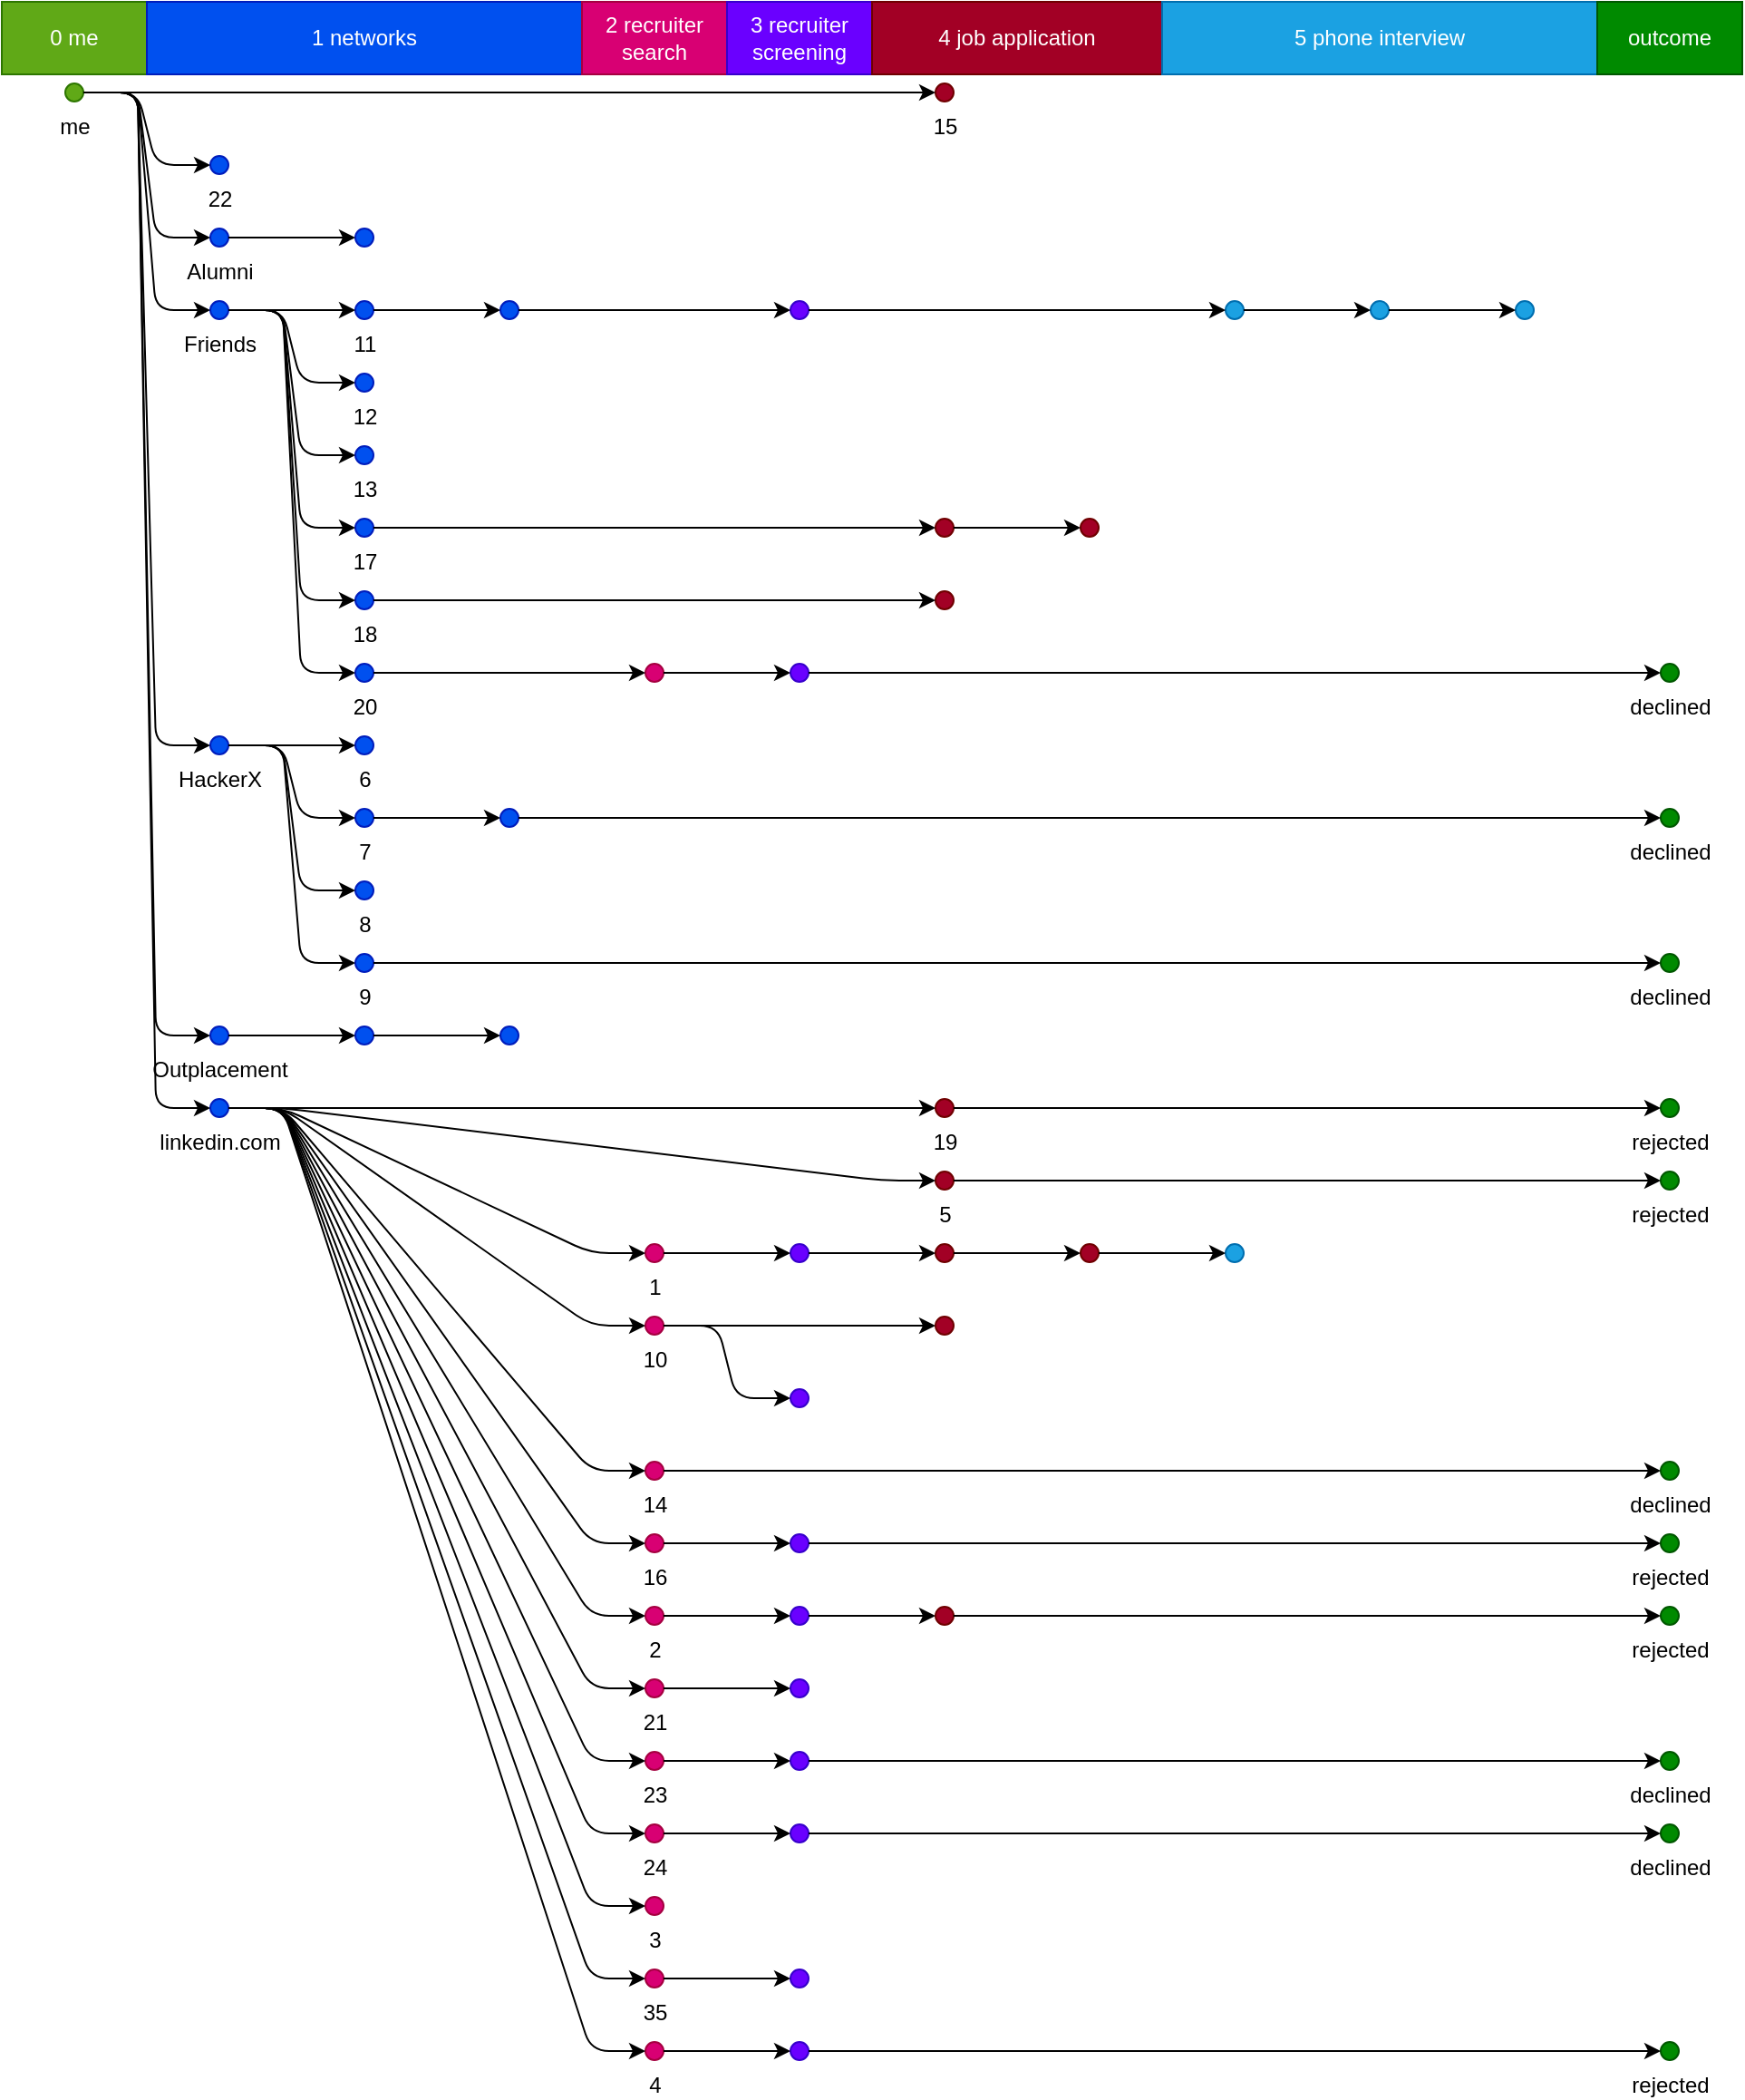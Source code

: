 <mxGraphModel dx="640" dy="480">
	<root>
		<mxCell id="root" style=""></mxCell>
		<mxCell id="layer1" style="" parent="root"></mxCell>
		<mxCell id="0 me" value="0 me" style="html=1;whiteSpace=wrap;fontColor=#ffffff;strokeColor=#2D7600;fillColor=#60A917;" parent="layer1" vertex="1">
			<mxGeometry width="80" height="40" as="geometry"></mxGeometry>
		</mxCell>
		<mxCell id="1 networks" value="1 networks" style="fontColor=#ffffff;strokeColor=#001DBC;fillColor=#0050ef;html=1;whiteSpace=wrap;" parent="layer1" vertex="1">
			<mxGeometry x="80" width="240" height="40" as="geometry"></mxGeometry>
		</mxCell>
		<mxCell id="2 recruiter search" value="2 recruiter search" style="html=1;whiteSpace=wrap;fontColor=#ffffff;strokeColor=#A50040;fillColor=#d80073;" parent="layer1" vertex="1">
			<mxGeometry x="320" width="80" height="40" as="geometry"></mxGeometry>
		</mxCell>
		<mxCell id="3 recruiter screening" value="3 recruiter screening" style="whiteSpace=wrap;fontColor=#ffffff;strokeColor=#3700CC;fillColor=#6a00ff;html=1;" parent="layer1" vertex="1">
			<mxGeometry x="400" width="80" height="40" as="geometry"></mxGeometry>
		</mxCell>
		<mxCell id="4 job application" value="4 job application" style="whiteSpace=wrap;fontColor=#ffffff;strokeColor=#6F0000;fillColor=#a20025;html=1;" parent="layer1" vertex="1">
			<mxGeometry x="480" width="160" height="40" as="geometry"></mxGeometry>
		</mxCell>
		<mxCell id="5 phone interview" value="5 phone interview" style="fontColor=#ffffff;fillColor=#1ba1e2;strokeColor=#006EAF;html=1;whiteSpace=wrap;" parent="layer1" vertex="1">
			<mxGeometry x="640" width="240" height="40" as="geometry"></mxGeometry>
		</mxCell>
		<mxCell id="outcome" value="outcome" style="fontColor=#ffffff;strokeColor=#005700;fillColor=#008a00;html=1;whiteSpace=wrap;" parent="layer1" vertex="1">
			<mxGeometry x="880" width="80" height="40" as="geometry"></mxGeometry>
		</mxCell>
		<mxCell id="0" value="me" style="ellipse;align=center;verticalAlign=top;fontColor=#000000;fillColor=#60A917;aspect=fixed;html=1;labelPosition=center;verticalLabelPosition=bottom;strokeColor=#2D7600;" parent="layer1" vertex="1">
			<mxGeometry x="35" y="45" width="10" height="10" as="geometry"></mxGeometry>
		</mxCell>
		<mxCell id="30" value="15" style="ellipse;labelPosition=center;verticalLabelPosition=bottom;align=center;fillColor=#a20025;aspect=fixed;html=1;verticalAlign=top;fontColor=#000000;strokeColor=#6F0000;" parent="layer1" vertex="1">
			<mxGeometry x="515" y="45" width="10" height="10" as="geometry"></mxGeometry>
		</mxCell>
		<mxCell id="0-30" style="orthogonalLoop=1;jettySize=auto;html=1;strokeWidth=1;edgeStyle=entityRelationEdgeStyle;" parent="layer1" edge="1" source="0" target="30">
			<mxGeometry relative="1" as="geometry"></mxGeometry>
		</mxCell>
		<mxCell id="42" value="22" style="ellipse;html=1;labelPosition=center;align=center;fontColor=#000000;strokeColor=#001DBC;aspect=fixed;verticalLabelPosition=bottom;verticalAlign=top;fillColor=#0050ef;" parent="layer1" vertex="1">
			<mxGeometry x="115" y="85" width="10" height="10" as="geometry"></mxGeometry>
		</mxCell>
		<mxCell id="0-42" style="edgeStyle=entityRelationEdgeStyle;orthogonalLoop=1;jettySize=auto;html=1;strokeWidth=1;" parent="layer1" edge="1" source="0" target="42">
			<mxGeometry relative="1" as="geometry"></mxGeometry>
		</mxCell>
		<mxCell id="wfalumni" value="Alumni" style="html=1;labelPosition=center;align=center;fontColor=#000000;strokeColor=#001DBC;fillColor=#0050ef;ellipse;aspect=fixed;verticalLabelPosition=bottom;verticalAlign=top;" parent="layer1" vertex="1">
			<mxGeometry x="115" y="125" width="10" height="10" as="geometry"></mxGeometry>
		</mxCell>
		<mxCell id="29" style="ellipse;aspect=fixed;html=1;align=center;verticalAlign=top;fontColor=#000000;fillColor=#0050ef;strokeColor=#001DBC;labelPosition=center;verticalLabelPosition=bottom;" parent="layer1" vertex="1">
			<mxGeometry x="195" y="125" width="10" height="10" as="geometry"></mxGeometry>
		</mxCell>
		<mxCell id="wfalumni-29" style="edgeStyle=entityRelationEdgeStyle;orthogonalLoop=1;jettySize=auto;html=1;strokeWidth=1;" parent="layer1" edge="1" source="wfalumni" target="29">
			<mxGeometry relative="1" as="geometry"></mxGeometry>
		</mxCell>
		<mxCell id="0-wfalumni" style="strokeWidth=1;edgeStyle=entityRelationEdgeStyle;orthogonalLoop=1;jettySize=auto;html=1;" parent="layer1" edge="1" source="0" target="wfalumni">
			<mxGeometry relative="1" as="geometry"></mxGeometry>
		</mxCell>
		<mxCell id="friends" value="Friends" style="ellipse;aspect=fixed;verticalLabelPosition=bottom;verticalAlign=top;fontColor=#000000;fillColor=#0050ef;html=1;labelPosition=center;align=center;strokeColor=#001DBC;" parent="layer1" vertex="1">
			<mxGeometry x="115" y="165" width="10" height="10" as="geometry"></mxGeometry>
		</mxCell>
		<mxCell id="18" value="11" style="aspect=fixed;html=1;verticalLabelPosition=bottom;verticalAlign=top;ellipse;align=center;fontColor=#000000;strokeColor=#001DBC;fillColor=#0050ef;labelPosition=center;" parent="layer1" vertex="1">
			<mxGeometry x="195" y="165" width="10" height="10" as="geometry"></mxGeometry>
		</mxCell>
		<mxCell id="19" style="ellipse;aspect=fixed;strokeColor=#001DBC;html=1;labelPosition=center;verticalLabelPosition=bottom;align=center;verticalAlign=top;fontColor=#000000;fillColor=#0050ef;" parent="layer1" vertex="1">
			<mxGeometry x="275" y="165" width="10" height="10" as="geometry"></mxGeometry>
		</mxCell>
		<mxCell id="25" style="fontColor=#000000;strokeColor=#3700CC;fillColor=#6a00ff;ellipse;aspect=fixed;verticalLabelPosition=bottom;verticalAlign=top;html=1;labelPosition=center;align=center;" parent="layer1" vertex="1">
			<mxGeometry x="435" y="165" width="10" height="10" as="geometry"></mxGeometry>
		</mxCell>
		<mxCell id="26" style="html=1;labelPosition=center;verticalLabelPosition=bottom;align=center;strokeColor=#006EAF;ellipse;verticalAlign=top;fontColor=#000000;fillColor=#1ba1e2;aspect=fixed;" parent="layer1" vertex="1">
			<mxGeometry x="675" y="165" width="10" height="10" as="geometry"></mxGeometry>
		</mxCell>
		<mxCell id="51" style="fontColor=#000000;strokeColor=#006EAF;aspect=fixed;html=1;labelPosition=center;verticalAlign=top;ellipse;verticalLabelPosition=bottom;align=center;fillColor=#1ba1e2;" parent="layer1" vertex="1">
			<mxGeometry x="755" y="165" width="10" height="10" as="geometry"></mxGeometry>
		</mxCell>
		<mxCell id="52" style="ellipse;html=1;labelPosition=center;fontColor=#000000;strokeColor=#006EAF;aspect=fixed;verticalLabelPosition=bottom;align=center;verticalAlign=top;fillColor=#1ba1e2;" parent="layer1" vertex="1">
			<mxGeometry x="835" y="165" width="10" height="10" as="geometry"></mxGeometry>
		</mxCell>
		<mxCell id="51-52" style="html=1;strokeWidth=1;edgeStyle=entityRelationEdgeStyle;orthogonalLoop=1;jettySize=auto;" parent="layer1" edge="1" source="51" target="52">
			<mxGeometry relative="1" as="geometry"></mxGeometry>
		</mxCell>
		<mxCell id="26-51" style="strokeWidth=1;edgeStyle=entityRelationEdgeStyle;orthogonalLoop=1;jettySize=auto;html=1;" parent="layer1" edge="1" source="26" target="51">
			<mxGeometry relative="1" as="geometry"></mxGeometry>
		</mxCell>
		<mxCell id="25-26" style="html=1;strokeWidth=1;edgeStyle=entityRelationEdgeStyle;orthogonalLoop=1;jettySize=auto;" parent="layer1" edge="1" source="25" target="26">
			<mxGeometry relative="1" as="geometry"></mxGeometry>
		</mxCell>
		<mxCell id="19-25" style="strokeWidth=1;edgeStyle=entityRelationEdgeStyle;orthogonalLoop=1;jettySize=auto;html=1;" parent="layer1" edge="1" source="19" target="25">
			<mxGeometry relative="1" as="geometry"></mxGeometry>
		</mxCell>
		<mxCell id="18-19" style="html=1;strokeWidth=1;edgeStyle=entityRelationEdgeStyle;orthogonalLoop=1;jettySize=auto;" parent="layer1" edge="1" source="18" target="19">
			<mxGeometry relative="1" as="geometry"></mxGeometry>
		</mxCell>
		<mxCell id="friends-18" style="html=1;strokeWidth=1;edgeStyle=entityRelationEdgeStyle;orthogonalLoop=1;jettySize=auto;" parent="layer1" edge="1" source="friends" target="18">
			<mxGeometry relative="1" as="geometry"></mxGeometry>
		</mxCell>
		<mxCell id="21" value="12" style="html=1;verticalAlign=top;fillColor=#0050ef;verticalLabelPosition=bottom;align=center;fontColor=#000000;strokeColor=#001DBC;ellipse;aspect=fixed;labelPosition=center;" parent="layer1" vertex="1">
			<mxGeometry x="195" y="205" width="10" height="10" as="geometry"></mxGeometry>
		</mxCell>
		<mxCell id="friends-21" style="edgeStyle=entityRelationEdgeStyle;orthogonalLoop=1;jettySize=auto;html=1;strokeWidth=1;" parent="layer1" edge="1" source="friends" target="21">
			<mxGeometry relative="1" as="geometry"></mxGeometry>
		</mxCell>
		<mxCell id="22" value="13" style="strokeColor=#001DBC;fillColor=#0050ef;ellipse;verticalLabelPosition=bottom;verticalAlign=top;fontColor=#000000;aspect=fixed;html=1;labelPosition=center;align=center;" parent="layer1" vertex="1">
			<mxGeometry x="195" y="245" width="10" height="10" as="geometry"></mxGeometry>
		</mxCell>
		<mxCell id="friends-22" style="orthogonalLoop=1;jettySize=auto;html=1;strokeWidth=1;edgeStyle=entityRelationEdgeStyle;" parent="layer1" edge="1" source="friends" target="22">
			<mxGeometry relative="1" as="geometry"></mxGeometry>
		</mxCell>
		<mxCell id="33" value="17" style="ellipse;aspect=fixed;labelPosition=center;align=center;verticalAlign=top;html=1;verticalLabelPosition=bottom;fontColor=#000000;strokeColor=#001DBC;fillColor=#0050ef;" parent="layer1" vertex="1">
			<mxGeometry x="195" y="285" width="10" height="10" as="geometry"></mxGeometry>
		</mxCell>
		<mxCell id="34" style="verticalAlign=top;fontColor=#000000;ellipse;labelPosition=center;verticalLabelPosition=bottom;fillColor=#a20025;strokeColor=#6F0000;aspect=fixed;html=1;align=center;" parent="layer1" vertex="1">
			<mxGeometry x="515" y="285" width="10" height="10" as="geometry"></mxGeometry>
		</mxCell>
		<mxCell id="54" style="fillColor=#a20025;aspect=fixed;labelPosition=center;fontColor=#000000;strokeColor=#6F0000;verticalAlign=top;ellipse;html=1;verticalLabelPosition=bottom;align=center;" parent="layer1" vertex="1">
			<mxGeometry x="595" y="285" width="10" height="10" as="geometry"></mxGeometry>
		</mxCell>
		<mxCell id="34-54" style="edgeStyle=entityRelationEdgeStyle;orthogonalLoop=1;jettySize=auto;html=1;strokeWidth=1;" parent="layer1" edge="1" source="34" target="54">
			<mxGeometry relative="1" as="geometry"></mxGeometry>
		</mxCell>
		<mxCell id="33-34" style="edgeStyle=entityRelationEdgeStyle;orthogonalLoop=1;jettySize=auto;html=1;strokeWidth=1;" parent="layer1" edge="1" source="33" target="34">
			<mxGeometry relative="1" as="geometry"></mxGeometry>
		</mxCell>
		<mxCell id="friends-33" style="edgeStyle=entityRelationEdgeStyle;orthogonalLoop=1;jettySize=auto;html=1;strokeWidth=1;" parent="layer1" edge="1" source="friends" target="33">
			<mxGeometry relative="1" as="geometry"></mxGeometry>
		</mxCell>
		<mxCell id="35" value="18" style="fontColor=#000000;ellipse;aspect=fixed;html=1;verticalLabelPosition=bottom;align=center;verticalAlign=top;labelPosition=center;strokeColor=#001DBC;fillColor=#0050ef;" parent="layer1" vertex="1">
			<mxGeometry x="195" y="325" width="10" height="10" as="geometry"></mxGeometry>
		</mxCell>
		<mxCell id="36" style="fillColor=#a20025;aspect=fixed;labelPosition=center;verticalLabelPosition=bottom;align=center;verticalAlign=top;fontColor=#000000;strokeColor=#6F0000;ellipse;html=1;" parent="layer1" vertex="1">
			<mxGeometry x="515" y="325" width="10" height="10" as="geometry"></mxGeometry>
		</mxCell>
		<mxCell id="35-36" style="html=1;strokeWidth=1;edgeStyle=entityRelationEdgeStyle;orthogonalLoop=1;jettySize=auto;" parent="layer1" edge="1" source="35" target="36">
			<mxGeometry relative="1" as="geometry"></mxGeometry>
		</mxCell>
		<mxCell id="friends-35" style="edgeStyle=entityRelationEdgeStyle;orthogonalLoop=1;jettySize=auto;html=1;strokeWidth=1;" parent="layer1" edge="1" source="friends" target="35">
			<mxGeometry relative="1" as="geometry"></mxGeometry>
		</mxCell>
		<mxCell id="38" value="20" style="aspect=fixed;verticalLabelPosition=bottom;align=center;strokeColor=#001DBC;ellipse;html=1;labelPosition=center;verticalAlign=top;fontColor=#000000;fillColor=#0050ef;" parent="layer1" vertex="1">
			<mxGeometry x="195" y="365" width="10" height="10" as="geometry"></mxGeometry>
		</mxCell>
		<mxCell id="39" style="verticalLabelPosition=bottom;ellipse;html=1;align=center;verticalAlign=top;fontColor=#000000;strokeColor=#A50040;fillColor=#d80073;aspect=fixed;labelPosition=center;" parent="layer1" vertex="1">
			<mxGeometry x="355" y="365" width="10" height="10" as="geometry"></mxGeometry>
		</mxCell>
		<mxCell id="40" style="labelPosition=center;fontColor=#000000;strokeColor=#3700CC;fillColor=#6a00ff;aspect=fixed;html=1;verticalLabelPosition=bottom;align=center;verticalAlign=top;ellipse;" parent="layer1" vertex="1">
			<mxGeometry x="435" y="365" width="10" height="10" as="geometry"></mxGeometry>
		</mxCell>
		<mxCell id="40declined" value="declined" style="html=1;align=center;strokeColor=#005700;fillColor=#008a00;aspect=fixed;labelPosition=center;verticalLabelPosition=bottom;verticalAlign=top;fontColor=#000000;ellipse;" parent="layer1" vertex="1">
			<mxGeometry x="915" y="365" width="10" height="10" as="geometry"></mxGeometry>
		</mxCell>
		<mxCell id="40-40declined" style="edgeStyle=entityRelationEdgeStyle;orthogonalLoop=1;jettySize=auto;html=1;strokeWidth=1;" parent="layer1" edge="1" source="40" target="40declined">
			<mxGeometry relative="1" as="geometry"></mxGeometry>
		</mxCell>
		<mxCell id="39-40" style="strokeWidth=1;edgeStyle=entityRelationEdgeStyle;orthogonalLoop=1;jettySize=auto;html=1;" parent="layer1" edge="1" source="39" target="40">
			<mxGeometry relative="1" as="geometry"></mxGeometry>
		</mxCell>
		<mxCell id="38-39" style="jettySize=auto;html=1;strokeWidth=1;edgeStyle=entityRelationEdgeStyle;orthogonalLoop=1;" parent="layer1" edge="1" source="38" target="39">
			<mxGeometry relative="1" as="geometry"></mxGeometry>
		</mxCell>
		<mxCell id="friends-38" style="edgeStyle=entityRelationEdgeStyle;orthogonalLoop=1;jettySize=auto;html=1;strokeWidth=1;" parent="layer1" edge="1" source="friends" target="38">
			<mxGeometry relative="1" as="geometry"></mxGeometry>
		</mxCell>
		<mxCell id="0-friends" style="edgeStyle=entityRelationEdgeStyle;orthogonalLoop=1;jettySize=auto;html=1;strokeWidth=1;" parent="layer1" edge="1" source="0" target="friends">
			<mxGeometry relative="1" as="geometry"></mxGeometry>
		</mxCell>
		<mxCell id="hackerx" value="HackerX" style="aspect=fixed;labelPosition=center;verticalLabelPosition=bottom;verticalAlign=top;strokeColor=#001DBC;fillColor=#0050ef;ellipse;html=1;align=center;fontColor=#000000;" parent="layer1" vertex="1">
			<mxGeometry x="115" y="405" width="10" height="10" as="geometry"></mxGeometry>
		</mxCell>
		<mxCell id="10" value="6" style="fillColor=#0050ef;ellipse;fontColor=#000000;strokeColor=#001DBC;verticalLabelPosition=bottom;align=center;verticalAlign=top;aspect=fixed;html=1;labelPosition=center;" parent="layer1" vertex="1">
			<mxGeometry x="195" y="405" width="10" height="10" as="geometry"></mxGeometry>
		</mxCell>
		<mxCell id="hackerx-10" style="jettySize=auto;html=1;strokeWidth=1;edgeStyle=entityRelationEdgeStyle;orthogonalLoop=1;" parent="layer1" edge="1" source="hackerx" target="10">
			<mxGeometry relative="1" as="geometry"></mxGeometry>
		</mxCell>
		<mxCell id="11" value="7" style="verticalLabelPosition=bottom;align=center;fontColor=#000000;fillColor=#0050ef;ellipse;aspect=fixed;html=1;labelPosition=center;verticalAlign=top;strokeColor=#001DBC;" parent="layer1" vertex="1">
			<mxGeometry x="195" y="445" width="10" height="10" as="geometry"></mxGeometry>
		</mxCell>
		<mxCell id="17" style="verticalLabelPosition=bottom;align=center;fontColor=#000000;strokeColor=#001DBC;fillColor=#0050ef;ellipse;aspect=fixed;verticalAlign=top;html=1;labelPosition=center;" parent="layer1" vertex="1">
			<mxGeometry x="275" y="445" width="10" height="10" as="geometry"></mxGeometry>
		</mxCell>
		<mxCell id="17declined" value="declined" style="verticalLabelPosition=bottom;align=center;verticalAlign=top;fontColor=#000000;fillColor=#008a00;ellipse;html=1;labelPosition=center;strokeColor=#005700;aspect=fixed;" parent="layer1" vertex="1">
			<mxGeometry x="915" y="445" width="10" height="10" as="geometry"></mxGeometry>
		</mxCell>
		<mxCell id="17-17declined" style="jettySize=auto;html=1;strokeWidth=1;edgeStyle=entityRelationEdgeStyle;orthogonalLoop=1;" parent="layer1" edge="1" source="17" target="17declined">
			<mxGeometry relative="1" as="geometry"></mxGeometry>
		</mxCell>
		<mxCell id="11-17" style="edgeStyle=entityRelationEdgeStyle;orthogonalLoop=1;jettySize=auto;html=1;strokeWidth=1;" parent="layer1" edge="1" source="11" target="17">
			<mxGeometry relative="1" as="geometry"></mxGeometry>
		</mxCell>
		<mxCell id="hackerx-11" style="strokeWidth=1;edgeStyle=entityRelationEdgeStyle;orthogonalLoop=1;jettySize=auto;html=1;" parent="layer1" edge="1" source="hackerx" target="11">
			<mxGeometry relative="1" as="geometry"></mxGeometry>
		</mxCell>
		<mxCell id="12" value="8" style="labelPosition=center;verticalAlign=top;strokeColor=#001DBC;verticalLabelPosition=bottom;align=center;fontColor=#000000;fillColor=#0050ef;ellipse;aspect=fixed;html=1;" parent="layer1" vertex="1">
			<mxGeometry x="195" y="485" width="10" height="10" as="geometry"></mxGeometry>
		</mxCell>
		<mxCell id="hackerx-12" style="jettySize=auto;html=1;strokeWidth=1;edgeStyle=entityRelationEdgeStyle;orthogonalLoop=1;" parent="layer1" edge="1" source="hackerx" target="12">
			<mxGeometry relative="1" as="geometry"></mxGeometry>
		</mxCell>
		<mxCell id="13" value="9" style="verticalLabelPosition=bottom;align=center;strokeColor=#001DBC;ellipse;aspect=fixed;html=1;labelPosition=center;verticalAlign=top;fontColor=#000000;fillColor=#0050ef;" parent="layer1" vertex="1">
			<mxGeometry x="195" y="525" width="10" height="10" as="geometry"></mxGeometry>
		</mxCell>
		<mxCell id="13declined" value="declined" style="align=center;verticalAlign=top;fillColor=#008a00;ellipse;aspect=fixed;html=1;labelPosition=center;verticalLabelPosition=bottom;fontColor=#000000;strokeColor=#005700;" parent="layer1" vertex="1">
			<mxGeometry x="915" y="525" width="10" height="10" as="geometry"></mxGeometry>
		</mxCell>
		<mxCell id="13-13declined" style="edgeStyle=entityRelationEdgeStyle;orthogonalLoop=1;jettySize=auto;html=1;strokeWidth=1;" parent="layer1" edge="1" source="13" target="13declined">
			<mxGeometry relative="1" as="geometry"></mxGeometry>
		</mxCell>
		<mxCell id="hackerx-13" style="html=1;strokeWidth=1;edgeStyle=entityRelationEdgeStyle;orthogonalLoop=1;jettySize=auto;" parent="layer1" edge="1" source="hackerx" target="13">
			<mxGeometry relative="1" as="geometry"></mxGeometry>
		</mxCell>
		<mxCell id="0-hackerx" style="edgeStyle=entityRelationEdgeStyle;orthogonalLoop=1;jettySize=auto;html=1;strokeWidth=1;" parent="layer1" edge="1" source="0" target="hackerx">
			<mxGeometry relative="1" as="geometry"></mxGeometry>
		</mxCell>
		<mxCell id="keystone" value="Outplacement" style="verticalAlign=top;fillColor=#0050ef;aspect=fixed;align=center;labelPosition=center;verticalLabelPosition=bottom;fontColor=#000000;strokeColor=#001DBC;ellipse;html=1;" parent="layer1" vertex="1">
			<mxGeometry x="115" y="565" width="10" height="10" as="geometry"></mxGeometry>
		</mxCell>
		<mxCell id="14" style="align=center;verticalAlign=top;strokeColor=#001DBC;ellipse;aspect=fixed;html=1;fillColor=#0050ef;labelPosition=center;verticalLabelPosition=bottom;fontColor=#000000;" parent="layer1" vertex="1">
			<mxGeometry x="195" y="565" width="10" height="10" as="geometry"></mxGeometry>
		</mxCell>
		<mxCell id="28" style="html=1;labelPosition=center;align=center;strokeColor=#001DBC;fillColor=#0050ef;ellipse;aspect=fixed;verticalLabelPosition=bottom;verticalAlign=top;fontColor=#000000;" parent="layer1" vertex="1">
			<mxGeometry x="275" y="565" width="10" height="10" as="geometry"></mxGeometry>
		</mxCell>
		<mxCell id="14-28" style="html=1;strokeWidth=1;edgeStyle=entityRelationEdgeStyle;orthogonalLoop=1;jettySize=auto;" parent="layer1" edge="1" source="14" target="28">
			<mxGeometry relative="1" as="geometry"></mxGeometry>
		</mxCell>
		<mxCell id="keystone-14" style="edgeStyle=entityRelationEdgeStyle;orthogonalLoop=1;jettySize=auto;html=1;strokeWidth=1;" parent="layer1" edge="1" source="keystone" target="14">
			<mxGeometry relative="1" as="geometry"></mxGeometry>
		</mxCell>
		<mxCell id="0-keystone" style="edgeStyle=entityRelationEdgeStyle;orthogonalLoop=1;jettySize=auto;html=1;strokeWidth=1;" parent="layer1" edge="1" source="0" target="keystone">
			<mxGeometry relative="1" as="geometry"></mxGeometry>
		</mxCell>
		<mxCell id="linkedin" value="linkedin.com" style="verticalAlign=top;fontColor=#000000;strokeColor=#001DBC;ellipse;html=1;verticalLabelPosition=bottom;fillColor=#0050ef;aspect=fixed;labelPosition=center;align=center;" parent="layer1" vertex="1">
			<mxGeometry x="115" y="605" width="10" height="10" as="geometry"></mxGeometry>
		</mxCell>
		<mxCell id="37" value="19" style="ellipse;aspect=fixed;verticalLabelPosition=bottom;fontColor=#000000;strokeColor=#6F0000;html=1;labelPosition=center;align=center;verticalAlign=top;fillColor=#a20025;" parent="layer1" vertex="1">
			<mxGeometry x="515" y="605" width="10" height="10" as="geometry"></mxGeometry>
		</mxCell>
		<mxCell id="37rejected" value="rejected" style="verticalLabelPosition=bottom;fontColor=#000000;strokeColor=#005700;ellipse;aspect=fixed;align=center;verticalAlign=top;fillColor=#008a00;html=1;labelPosition=center;" parent="layer1" vertex="1">
			<mxGeometry x="915" y="605" width="10" height="10" as="geometry"></mxGeometry>
		</mxCell>
		<mxCell id="37-37rejected" style="html=1;strokeWidth=1;edgeStyle=entityRelationEdgeStyle;orthogonalLoop=1;jettySize=auto;" parent="layer1" edge="1" source="37" target="37rejected">
			<mxGeometry relative="1" as="geometry"></mxGeometry>
		</mxCell>
		<mxCell id="linkedin-37" style="jettySize=auto;html=1;strokeWidth=1;edgeStyle=entityRelationEdgeStyle;orthogonalLoop=1;" parent="layer1" edge="1" source="linkedin" target="37">
			<mxGeometry relative="1" as="geometry"></mxGeometry>
		</mxCell>
		<mxCell id="8" value="5" style="verticalLabelPosition=bottom;strokeColor=#6F0000;html=1;labelPosition=center;align=center;verticalAlign=top;fontColor=#000000;fillColor=#a20025;ellipse;aspect=fixed;" parent="layer1" vertex="1">
			<mxGeometry x="515" y="645" width="10" height="10" as="geometry"></mxGeometry>
		</mxCell>
		<mxCell id="8rejected" value="rejected" style="ellipse;aspect=fixed;fillColor=#008a00;fontColor=#000000;strokeColor=#005700;html=1;labelPosition=center;verticalLabelPosition=bottom;align=center;verticalAlign=top;" parent="layer1" vertex="1">
			<mxGeometry x="915" y="645" width="10" height="10" as="geometry"></mxGeometry>
		</mxCell>
		<mxCell id="8-8rejected" style="edgeStyle=entityRelationEdgeStyle;orthogonalLoop=1;jettySize=auto;html=1;strokeWidth=1;" parent="layer1" edge="1" source="8" target="8rejected">
			<mxGeometry relative="1" as="geometry"></mxGeometry>
		</mxCell>
		<mxCell id="linkedin-8" style="strokeWidth=1;edgeStyle=entityRelationEdgeStyle;orthogonalLoop=1;jettySize=auto;html=1;" parent="layer1" edge="1" source="linkedin" target="8">
			<mxGeometry relative="1" as="geometry"></mxGeometry>
		</mxCell>
		<mxCell id="1" value="1" style="ellipse;html=1;fontColor=#000000;strokeColor=#A50040;verticalAlign=top;fillColor=#d80073;aspect=fixed;labelPosition=center;verticalLabelPosition=bottom;align=center;" parent="layer1" vertex="1">
			<mxGeometry x="355" y="685" width="10" height="10" as="geometry"></mxGeometry>
		</mxCell>
		<mxCell id="6" style="html=1;fontColor=#000000;strokeColor=#3700CC;fillColor=#6a00ff;ellipse;aspect=fixed;labelPosition=center;verticalLabelPosition=bottom;align=center;verticalAlign=top;" parent="layer1" vertex="1">
			<mxGeometry x="435" y="685" width="10" height="10" as="geometry"></mxGeometry>
		</mxCell>
		<mxCell id="7" style="ellipse;verticalLabelPosition=bottom;fontColor=#000000;strokeColor=#6F0000;fillColor=#a20025;aspect=fixed;html=1;labelPosition=center;align=center;verticalAlign=top;" parent="layer1" vertex="1">
			<mxGeometry x="515" y="685" width="10" height="10" as="geometry"></mxGeometry>
		</mxCell>
		<mxCell id="27" style="strokeColor=#6F0000;fillColor=#a20025;ellipse;html=1;labelPosition=center;align=center;verticalAlign=top;aspect=fixed;verticalLabelPosition=bottom;fontColor=#000000;" parent="layer1" vertex="1">
			<mxGeometry x="595" y="685" width="10" height="10" as="geometry"></mxGeometry>
		</mxCell>
		<mxCell id="53" style="aspect=fixed;html=1;verticalLabelPosition=bottom;strokeColor=#006EAF;fillColor=#1ba1e2;ellipse;labelPosition=center;align=center;verticalAlign=top;fontColor=#000000;" parent="layer1" vertex="1">
			<mxGeometry x="675" y="685" width="10" height="10" as="geometry"></mxGeometry>
		</mxCell>
		<mxCell id="27-53" style="orthogonalLoop=1;jettySize=auto;html=1;strokeWidth=1;edgeStyle=entityRelationEdgeStyle;" parent="layer1" edge="1" source="27" target="53">
			<mxGeometry relative="1" as="geometry"></mxGeometry>
		</mxCell>
		<mxCell id="7-27" style="html=1;strokeWidth=1;edgeStyle=entityRelationEdgeStyle;orthogonalLoop=1;jettySize=auto;" parent="layer1" edge="1" source="7" target="27">
			<mxGeometry relative="1" as="geometry"></mxGeometry>
		</mxCell>
		<mxCell id="6-7" style="orthogonalLoop=1;jettySize=auto;html=1;strokeWidth=1;edgeStyle=entityRelationEdgeStyle;" parent="layer1" edge="1" source="6" target="7">
			<mxGeometry relative="1" as="geometry"></mxGeometry>
		</mxCell>
		<mxCell id="1-6" style="jettySize=auto;html=1;strokeWidth=1;edgeStyle=entityRelationEdgeStyle;orthogonalLoop=1;" parent="layer1" edge="1" source="1" target="6">
			<mxGeometry relative="1" as="geometry"></mxGeometry>
		</mxCell>
		<mxCell id="linkedin-1" style="edgeStyle=entityRelationEdgeStyle;orthogonalLoop=1;jettySize=auto;html=1;strokeWidth=1;" parent="layer1" edge="1" source="linkedin" target="1">
			<mxGeometry relative="1" as="geometry"></mxGeometry>
		</mxCell>
		<mxCell id="15" value="10" style="align=center;verticalAlign=top;fontColor=#000000;strokeColor=#A50040;ellipse;labelPosition=center;verticalLabelPosition=bottom;fillColor=#d80073;aspect=fixed;html=1;" parent="layer1" vertex="1">
			<mxGeometry x="355" y="725" width="10" height="10" as="geometry"></mxGeometry>
		</mxCell>
		<mxCell id="16" style="ellipse;fontColor=#000000;strokeColor=#6F0000;align=center;verticalAlign=top;fillColor=#a20025;aspect=fixed;html=1;labelPosition=center;verticalLabelPosition=bottom;" parent="layer1" vertex="1">
			<mxGeometry x="515" y="725" width="10" height="10" as="geometry"></mxGeometry>
		</mxCell>
		<mxCell id="15-16" style="edgeStyle=entityRelationEdgeStyle;orthogonalLoop=1;jettySize=auto;html=1;strokeWidth=1;" parent="layer1" edge="1" source="15" target="16">
			<mxGeometry relative="1" as="geometry"></mxGeometry>
		</mxCell>
		<mxCell id="44" style="strokeColor=#3700CC;fillColor=#6a00ff;ellipse;aspect=fixed;html=1;labelPosition=center;verticalAlign=top;verticalLabelPosition=bottom;align=center;fontColor=#000000;" parent="layer1" vertex="1">
			<mxGeometry x="435" y="765" width="10" height="10" as="geometry"></mxGeometry>
		</mxCell>
		<mxCell id="15-44" style="strokeWidth=1;edgeStyle=entityRelationEdgeStyle;orthogonalLoop=1;jettySize=auto;html=1;" parent="layer1" edge="1" source="15" target="44">
			<mxGeometry relative="1" as="geometry"></mxGeometry>
		</mxCell>
		<mxCell id="linkedin-15" style="strokeWidth=1;edgeStyle=entityRelationEdgeStyle;orthogonalLoop=1;jettySize=auto;html=1;" parent="layer1" edge="1" source="linkedin" target="15">
			<mxGeometry relative="1" as="geometry"></mxGeometry>
		</mxCell>
		<mxCell id="24" value="14" style="html=1;fontColor=#000000;fillColor=#d80073;aspect=fixed;labelPosition=center;verticalLabelPosition=bottom;align=center;verticalAlign=top;strokeColor=#A50040;ellipse;" parent="layer1" vertex="1">
			<mxGeometry x="355" y="805" width="10" height="10" as="geometry"></mxGeometry>
		</mxCell>
		<mxCell id="24declined" value="declined" style="labelPosition=center;verticalLabelPosition=bottom;aspect=fixed;html=1;align=center;verticalAlign=top;fontColor=#000000;strokeColor=#005700;fillColor=#008a00;ellipse;" parent="layer1" vertex="1">
			<mxGeometry x="915" y="805" width="10" height="10" as="geometry"></mxGeometry>
		</mxCell>
		<mxCell id="24-24declined" style="orthogonalLoop=1;jettySize=auto;html=1;strokeWidth=1;edgeStyle=entityRelationEdgeStyle;" parent="layer1" edge="1" source="24" target="24declined">
			<mxGeometry relative="1" as="geometry"></mxGeometry>
		</mxCell>
		<mxCell id="linkedin-24" style="edgeStyle=entityRelationEdgeStyle;orthogonalLoop=1;jettySize=auto;html=1;strokeWidth=1;" parent="layer1" edge="1" source="linkedin" target="24">
			<mxGeometry relative="1" as="geometry"></mxGeometry>
		</mxCell>
		<mxCell id="31" value="16" style="strokeColor=#A50040;ellipse;aspect=fixed;html=1;labelPosition=center;verticalLabelPosition=bottom;align=center;verticalAlign=top;fontColor=#000000;fillColor=#d80073;" parent="layer1" vertex="1">
			<mxGeometry x="355" y="845" width="10" height="10" as="geometry"></mxGeometry>
		</mxCell>
		<mxCell id="32" style="fontColor=#000000;strokeColor=#3700CC;ellipse;aspect=fixed;labelPosition=center;align=center;html=1;verticalLabelPosition=bottom;verticalAlign=top;fillColor=#6a00ff;" parent="layer1" vertex="1">
			<mxGeometry x="435" y="845" width="10" height="10" as="geometry"></mxGeometry>
		</mxCell>
		<mxCell id="32rejected" value="rejected" style="verticalAlign=top;fontColor=#000000;strokeColor=#005700;ellipse;aspect=fixed;html=1;labelPosition=center;align=center;verticalLabelPosition=bottom;fillColor=#008a00;" parent="layer1" vertex="1">
			<mxGeometry x="915" y="845" width="10" height="10" as="geometry"></mxGeometry>
		</mxCell>
		<mxCell id="32-32rejected" style="html=1;strokeWidth=1;edgeStyle=entityRelationEdgeStyle;orthogonalLoop=1;jettySize=auto;" parent="layer1" edge="1" source="32" target="32rejected">
			<mxGeometry relative="1" as="geometry"></mxGeometry>
		</mxCell>
		<mxCell id="31-32" style="orthogonalLoop=1;jettySize=auto;html=1;strokeWidth=1;edgeStyle=entityRelationEdgeStyle;" parent="layer1" edge="1" source="31" target="32">
			<mxGeometry relative="1" as="geometry"></mxGeometry>
		</mxCell>
		<mxCell id="linkedin-31" style="edgeStyle=entityRelationEdgeStyle;orthogonalLoop=1;jettySize=auto;html=1;strokeWidth=1;" parent="layer1" edge="1" source="linkedin" target="31">
			<mxGeometry relative="1" as="geometry"></mxGeometry>
		</mxCell>
		<mxCell id="2" value="2" style="ellipse;align=center;fillColor=#d80073;verticalAlign=top;fontColor=#000000;strokeColor=#A50040;aspect=fixed;html=1;labelPosition=center;verticalLabelPosition=bottom;" parent="layer1" vertex="1">
			<mxGeometry x="355" y="885" width="10" height="10" as="geometry"></mxGeometry>
		</mxCell>
		<mxCell id="9" style="aspect=fixed;labelPosition=center;strokeColor=#3700CC;ellipse;verticalLabelPosition=bottom;align=center;verticalAlign=top;fontColor=#000000;fillColor=#6a00ff;html=1;" parent="layer1" vertex="1">
			<mxGeometry x="435" y="885" width="10" height="10" as="geometry"></mxGeometry>
		</mxCell>
		<mxCell id="23" style="fillColor=#a20025;aspect=fixed;labelPosition=center;verticalLabelPosition=bottom;align=center;strokeColor=#6F0000;ellipse;html=1;verticalAlign=top;fontColor=#000000;" parent="layer1" vertex="1">
			<mxGeometry x="515" y="885" width="10" height="10" as="geometry"></mxGeometry>
		</mxCell>
		<mxCell id="23rejected" value="rejected" style="verticalLabelPosition=bottom;verticalAlign=top;strokeColor=#005700;fillColor=#008a00;aspect=fixed;labelPosition=center;align=center;fontColor=#000000;ellipse;html=1;" parent="layer1" vertex="1">
			<mxGeometry x="915" y="885" width="10" height="10" as="geometry"></mxGeometry>
		</mxCell>
		<mxCell id="23-23rejected" style="strokeWidth=1;edgeStyle=entityRelationEdgeStyle;orthogonalLoop=1;jettySize=auto;html=1;" parent="layer1" edge="1" source="23" target="23rejected">
			<mxGeometry relative="1" as="geometry"></mxGeometry>
		</mxCell>
		<mxCell id="9-23" style="edgeStyle=entityRelationEdgeStyle;orthogonalLoop=1;jettySize=auto;html=1;strokeWidth=1;" parent="layer1" edge="1" source="9" target="23">
			<mxGeometry relative="1" as="geometry"></mxGeometry>
		</mxCell>
		<mxCell id="2-9" style="edgeStyle=entityRelationEdgeStyle;orthogonalLoop=1;jettySize=auto;html=1;strokeWidth=1;" parent="layer1" edge="1" source="2" target="9">
			<mxGeometry relative="1" as="geometry"></mxGeometry>
		</mxCell>
		<mxCell id="linkedin-2" style="edgeStyle=entityRelationEdgeStyle;orthogonalLoop=1;jettySize=auto;html=1;strokeWidth=1;" parent="layer1" edge="1" source="linkedin" target="2">
			<mxGeometry relative="1" as="geometry"></mxGeometry>
		</mxCell>
		<mxCell id="41" value="21" style="fillColor=#d80073;ellipse;html=1;labelPosition=center;verticalLabelPosition=bottom;fontColor=#000000;strokeColor=#A50040;aspect=fixed;align=center;verticalAlign=top;" parent="layer1" vertex="1">
			<mxGeometry x="355" y="925" width="10" height="10" as="geometry"></mxGeometry>
		</mxCell>
		<mxCell id="43" style="strokeColor=#3700CC;ellipse;labelPosition=center;verticalLabelPosition=bottom;align=center;verticalAlign=top;fontColor=#000000;fillColor=#6a00ff;aspect=fixed;html=1;" parent="layer1" vertex="1">
			<mxGeometry x="435" y="925" width="10" height="10" as="geometry"></mxGeometry>
		</mxCell>
		<mxCell id="41-43" style="jettySize=auto;html=1;strokeWidth=1;edgeStyle=entityRelationEdgeStyle;orthogonalLoop=1;" parent="layer1" edge="1" source="41" target="43">
			<mxGeometry relative="1" as="geometry"></mxGeometry>
		</mxCell>
		<mxCell id="linkedin-41" style="jettySize=auto;html=1;strokeWidth=1;edgeStyle=entityRelationEdgeStyle;orthogonalLoop=1;" parent="layer1" edge="1" source="linkedin" target="41">
			<mxGeometry relative="1" as="geometry"></mxGeometry>
		</mxCell>
		<mxCell id="45" value="23" style="fillColor=#d80073;html=1;verticalLabelPosition=bottom;verticalAlign=top;fontColor=#000000;strokeColor=#A50040;ellipse;aspect=fixed;labelPosition=center;align=center;" parent="layer1" vertex="1">
			<mxGeometry x="355" y="965" width="10" height="10" as="geometry"></mxGeometry>
		</mxCell>
		<mxCell id="46" style="align=center;fontColor=#000000;fillColor=#6a00ff;strokeColor=#3700CC;ellipse;aspect=fixed;verticalLabelPosition=bottom;verticalAlign=top;html=1;labelPosition=center;" parent="layer1" vertex="1">
			<mxGeometry x="435" y="965" width="10" height="10" as="geometry"></mxGeometry>
		</mxCell>
		<mxCell id="46declined" value="declined" style="verticalAlign=top;strokeColor=#005700;ellipse;aspect=fixed;html=1;verticalLabelPosition=bottom;labelPosition=center;align=center;fontColor=#000000;fillColor=#008a00;" parent="layer1" vertex="1">
			<mxGeometry x="915" y="965" width="10" height="10" as="geometry"></mxGeometry>
		</mxCell>
		<mxCell id="46-46declined" style="jettySize=auto;html=1;strokeWidth=1;edgeStyle=entityRelationEdgeStyle;orthogonalLoop=1;" parent="layer1" edge="1" source="46" target="46declined">
			<mxGeometry relative="1" as="geometry"></mxGeometry>
		</mxCell>
		<mxCell id="45-46" style="html=1;strokeWidth=1;edgeStyle=entityRelationEdgeStyle;orthogonalLoop=1;jettySize=auto;" parent="layer1" edge="1" source="45" target="46">
			<mxGeometry relative="1" as="geometry"></mxGeometry>
		</mxCell>
		<mxCell id="linkedin-45" style="jettySize=auto;html=1;strokeWidth=1;edgeStyle=entityRelationEdgeStyle;orthogonalLoop=1;" parent="layer1" edge="1" source="linkedin" target="45">
			<mxGeometry relative="1" as="geometry"></mxGeometry>
		</mxCell>
		<mxCell id="47" value="24" style="verticalLabelPosition=bottom;fontColor=#000000;aspect=fixed;html=1;labelPosition=center;strokeColor=#A50040;fillColor=#d80073;ellipse;align=center;verticalAlign=top;" parent="layer1" vertex="1">
			<mxGeometry x="355" y="1005" width="10" height="10" as="geometry"></mxGeometry>
		</mxCell>
		<mxCell id="48" style="ellipse;html=1;verticalAlign=top;fontColor=#000000;strokeColor=#3700CC;aspect=fixed;labelPosition=center;verticalLabelPosition=bottom;align=center;fillColor=#6a00ff;" parent="layer1" vertex="1">
			<mxGeometry x="435" y="1005" width="10" height="10" as="geometry"></mxGeometry>
		</mxCell>
		<mxCell id="48declined" value="declined" style="strokeColor=#005700;ellipse;html=1;verticalLabelPosition=bottom;fontColor=#000000;fillColor=#008a00;aspect=fixed;labelPosition=center;align=center;verticalAlign=top;" parent="layer1" vertex="1">
			<mxGeometry x="915" y="1005" width="10" height="10" as="geometry"></mxGeometry>
		</mxCell>
		<mxCell id="48-48declined" style="edgeStyle=entityRelationEdgeStyle;orthogonalLoop=1;jettySize=auto;html=1;strokeWidth=1;" parent="layer1" edge="1" source="48" target="48declined">
			<mxGeometry relative="1" as="geometry"></mxGeometry>
		</mxCell>
		<mxCell id="47-48" style="strokeWidth=1;edgeStyle=entityRelationEdgeStyle;orthogonalLoop=1;jettySize=auto;html=1;" parent="layer1" edge="1" source="47" target="48">
			<mxGeometry relative="1" as="geometry"></mxGeometry>
		</mxCell>
		<mxCell id="linkedin-47" style="html=1;strokeWidth=1;edgeStyle=entityRelationEdgeStyle;orthogonalLoop=1;jettySize=auto;" parent="layer1" edge="1" source="linkedin" target="47">
			<mxGeometry relative="1" as="geometry"></mxGeometry>
		</mxCell>
		<mxCell id="3" value="3" style="aspect=fixed;verticalLabelPosition=bottom;align=center;strokeColor=#A50040;fillColor=#d80073;ellipse;html=1;labelPosition=center;verticalAlign=top;fontColor=#000000;" parent="layer1" vertex="1">
			<mxGeometry x="355" y="1045" width="10" height="10" as="geometry"></mxGeometry>
		</mxCell>
		<mxCell id="linkedin-3" style="edgeStyle=entityRelationEdgeStyle;orthogonalLoop=1;jettySize=auto;html=1;strokeWidth=1;" parent="layer1" edge="1" source="linkedin" target="3">
			<mxGeometry relative="1" as="geometry"></mxGeometry>
		</mxCell>
		<mxCell id="49" value="35" style="fillColor=#d80073;ellipse;aspect=fixed;align=center;verticalAlign=top;fontColor=#000000;html=1;labelPosition=center;verticalLabelPosition=bottom;strokeColor=#A50040;" parent="layer1" vertex="1">
			<mxGeometry x="355" y="1085" width="10" height="10" as="geometry"></mxGeometry>
		</mxCell>
		<mxCell id="50" style="ellipse;html=1;verticalLabelPosition=bottom;verticalAlign=top;aspect=fixed;labelPosition=center;align=center;fontColor=#000000;strokeColor=#3700CC;fillColor=#6a00ff;" parent="layer1" vertex="1">
			<mxGeometry x="435" y="1085" width="10" height="10" as="geometry"></mxGeometry>
		</mxCell>
		<mxCell id="49-50" style="strokeWidth=1;edgeStyle=entityRelationEdgeStyle;orthogonalLoop=1;jettySize=auto;html=1;" parent="layer1" edge="1" source="49" target="50">
			<mxGeometry relative="1" as="geometry"></mxGeometry>
		</mxCell>
		<mxCell id="linkedin-49" style="jettySize=auto;html=1;strokeWidth=1;edgeStyle=entityRelationEdgeStyle;orthogonalLoop=1;" parent="layer1" edge="1" source="linkedin" target="49">
			<mxGeometry relative="1" as="geometry"></mxGeometry>
		</mxCell>
		<mxCell id="5" value="4" style="labelPosition=center;verticalLabelPosition=bottom;fontColor=#000000;strokeColor=#A50040;fillColor=#d80073;ellipse;aspect=fixed;verticalAlign=top;html=1;align=center;" parent="layer1" vertex="1">
			<mxGeometry x="355" y="1125" width="10" height="10" as="geometry"></mxGeometry>
		</mxCell>
		<mxCell id="20" style="aspect=fixed;labelPosition=center;verticalLabelPosition=bottom;align=center;verticalAlign=top;fontColor=#000000;ellipse;html=1;strokeColor=#3700CC;fillColor=#6a00ff;" parent="layer1" vertex="1">
			<mxGeometry x="435" y="1125" width="10" height="10" as="geometry"></mxGeometry>
		</mxCell>
		<mxCell id="20rejected" value="rejected" style="strokeColor=#005700;ellipse;aspect=fixed;labelPosition=center;verticalAlign=top;fontColor=#000000;fillColor=#008a00;html=1;verticalLabelPosition=bottom;align=center;" parent="layer1" vertex="1">
			<mxGeometry x="915" y="1125" width="10" height="10" as="geometry"></mxGeometry>
		</mxCell>
		<mxCell id="20-20rejected" style="edgeStyle=entityRelationEdgeStyle;orthogonalLoop=1;jettySize=auto;html=1;strokeWidth=1;" parent="layer1" edge="1" source="20" target="20rejected">
			<mxGeometry relative="1" as="geometry"></mxGeometry>
		</mxCell>
		<mxCell id="5-20" style="jettySize=auto;html=1;strokeWidth=1;edgeStyle=entityRelationEdgeStyle;orthogonalLoop=1;" parent="layer1" edge="1" source="5" target="20">
			<mxGeometry relative="1" as="geometry"></mxGeometry>
		</mxCell>
		<mxCell id="linkedin-5" style="strokeWidth=1;edgeStyle=entityRelationEdgeStyle;orthogonalLoop=1;jettySize=auto;html=1;" parent="layer1" edge="1" source="linkedin" target="5">
			<mxGeometry relative="1" as="geometry"></mxGeometry>
		</mxCell>
		<mxCell id="0-linkedin" style="edgeStyle=entityRelationEdgeStyle;orthogonalLoop=1;jettySize=auto;html=1;strokeWidth=1;" parent="layer1" edge="1" source="0" target="linkedin">
			<mxGeometry relative="1" as="geometry"></mxGeometry>
		</mxCell>
	</root>
</mxGraphModel>
